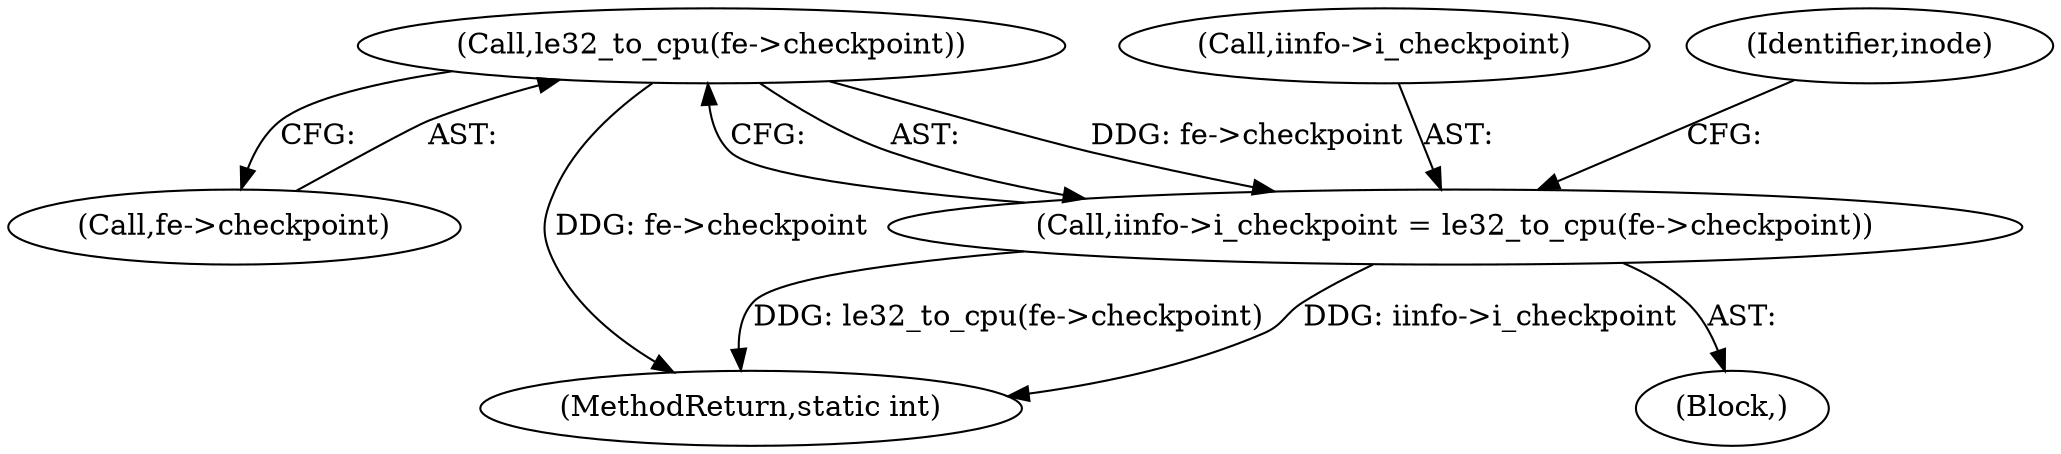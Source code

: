digraph "0_linux_23b133bdc452aa441fcb9b82cbf6dd05cfd342d0@pointer" {
"1000849" [label="(Call,le32_to_cpu(fe->checkpoint))"];
"1000845" [label="(Call,iinfo->i_checkpoint = le32_to_cpu(fe->checkpoint))"];
"1000849" [label="(Call,le32_to_cpu(fe->checkpoint))"];
"1000845" [label="(Call,iinfo->i_checkpoint = le32_to_cpu(fe->checkpoint))"];
"1000846" [label="(Call,iinfo->i_checkpoint)"];
"1000973" [label="(Identifier,inode)"];
"1000753" [label="(Block,)"];
"1000850" [label="(Call,fe->checkpoint)"];
"1001231" [label="(MethodReturn,static int)"];
"1000849" -> "1000845"  [label="AST: "];
"1000849" -> "1000850"  [label="CFG: "];
"1000850" -> "1000849"  [label="AST: "];
"1000845" -> "1000849"  [label="CFG: "];
"1000849" -> "1001231"  [label="DDG: fe->checkpoint"];
"1000849" -> "1000845"  [label="DDG: fe->checkpoint"];
"1000845" -> "1000753"  [label="AST: "];
"1000846" -> "1000845"  [label="AST: "];
"1000973" -> "1000845"  [label="CFG: "];
"1000845" -> "1001231"  [label="DDG: le32_to_cpu(fe->checkpoint)"];
"1000845" -> "1001231"  [label="DDG: iinfo->i_checkpoint"];
}
